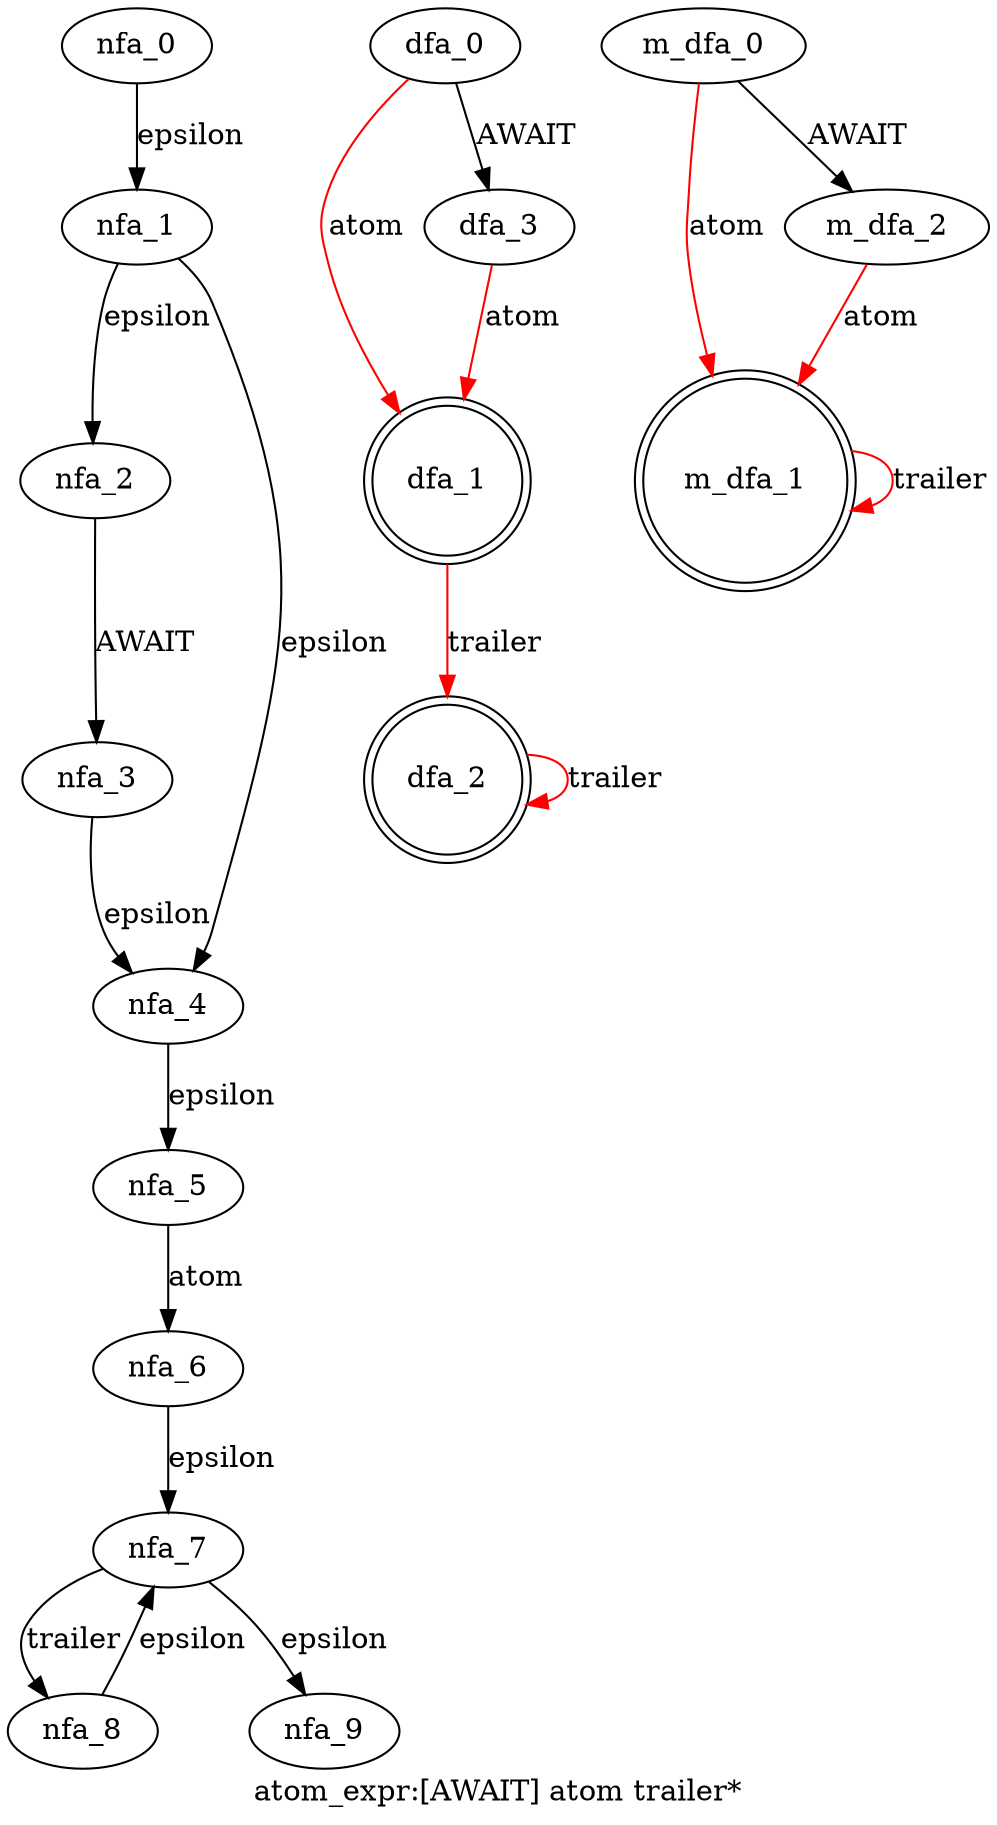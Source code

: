 digraph atom_expr {
 graph[label="atom_expr:[AWAIT] atom trailer*"]
 subgraph atom_expr_nfa {
  nfa_0->nfa_1[label="epsilon"]
  nfa_1->nfa_2[label="epsilon"]
  nfa_2->nfa_3[label="AWAIT"]
  nfa_3->nfa_4[label="epsilon"]
  nfa_4->nfa_5[label="epsilon"]
  nfa_5->nfa_6[label="atom"]
  nfa_6->nfa_7[label="epsilon"]
  nfa_7->nfa_8[label="trailer"]
  nfa_8->nfa_7[label="epsilon"]
  nfa_7->nfa_9[label="epsilon"]
  nfa_1->nfa_4[label="epsilon"]
  }
 subgraph atom_expr_dfa {
  dfa_0->dfa_1[label="atom",color=red]
  dfa_1->dfa_2[label="trailer",color=red]
  dfa_2->dfa_2[label="trailer",color=red]
  dfa_0->dfa_3[label="AWAIT"]
  dfa_3->dfa_1[label="atom",color=red]
  dfa_1[shape=doublecircle]
  dfa_2[shape=doublecircle]
  }
 subgraph atom_expr_m_dfa {
  m_dfa_0->m_dfa_1[label="atom",color=red]
  m_dfa_1->m_dfa_1[label="trailer",color=red]
  m_dfa_0->m_dfa_2[label="AWAIT"]
  m_dfa_2->m_dfa_1[label="atom",color=red]
  m_dfa_1[shape=doublecircle]
  }
}
